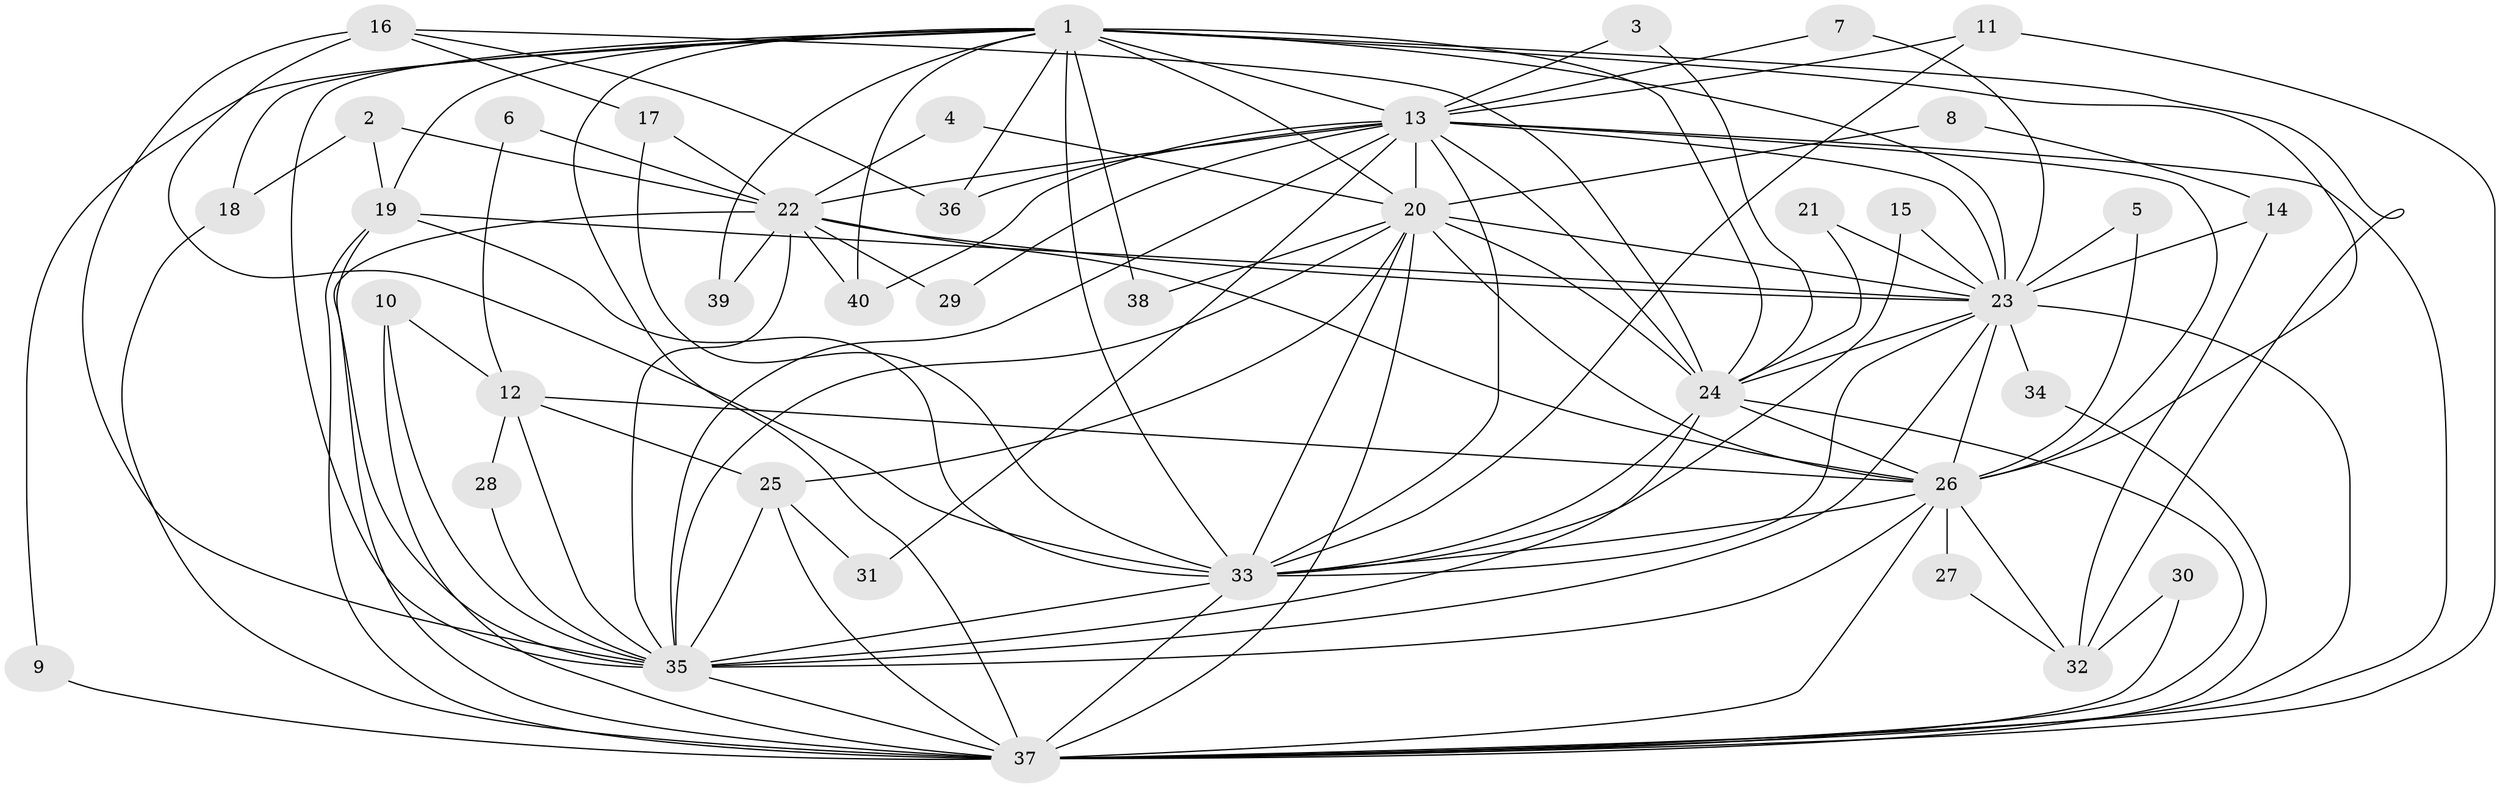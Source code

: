 // original degree distribution, {13: 0.012658227848101266, 19: 0.012658227848101266, 12: 0.012658227848101266, 18: 0.02531645569620253, 14: 0.012658227848101266, 17: 0.012658227848101266, 21: 0.012658227848101266, 20: 0.02531645569620253, 5: 0.02531645569620253, 2: 0.4810126582278481, 7: 0.012658227848101266, 4: 0.06329113924050633, 6: 0.05063291139240506, 3: 0.24050632911392406}
// Generated by graph-tools (version 1.1) at 2025/25/03/09/25 03:25:43]
// undirected, 40 vertices, 113 edges
graph export_dot {
graph [start="1"]
  node [color=gray90,style=filled];
  1;
  2;
  3;
  4;
  5;
  6;
  7;
  8;
  9;
  10;
  11;
  12;
  13;
  14;
  15;
  16;
  17;
  18;
  19;
  20;
  21;
  22;
  23;
  24;
  25;
  26;
  27;
  28;
  29;
  30;
  31;
  32;
  33;
  34;
  35;
  36;
  37;
  38;
  39;
  40;
  1 -- 9 [weight=1.0];
  1 -- 13 [weight=2.0];
  1 -- 18 [weight=1.0];
  1 -- 19 [weight=2.0];
  1 -- 20 [weight=2.0];
  1 -- 23 [weight=2.0];
  1 -- 24 [weight=3.0];
  1 -- 26 [weight=2.0];
  1 -- 32 [weight=2.0];
  1 -- 33 [weight=3.0];
  1 -- 35 [weight=2.0];
  1 -- 36 [weight=2.0];
  1 -- 37 [weight=2.0];
  1 -- 38 [weight=1.0];
  1 -- 39 [weight=1.0];
  1 -- 40 [weight=1.0];
  2 -- 18 [weight=1.0];
  2 -- 19 [weight=1.0];
  2 -- 22 [weight=1.0];
  3 -- 13 [weight=1.0];
  3 -- 24 [weight=1.0];
  4 -- 20 [weight=1.0];
  4 -- 22 [weight=1.0];
  5 -- 23 [weight=1.0];
  5 -- 26 [weight=1.0];
  6 -- 12 [weight=1.0];
  6 -- 22 [weight=1.0];
  7 -- 13 [weight=1.0];
  7 -- 23 [weight=1.0];
  8 -- 14 [weight=1.0];
  8 -- 20 [weight=1.0];
  9 -- 37 [weight=1.0];
  10 -- 12 [weight=1.0];
  10 -- 35 [weight=1.0];
  10 -- 37 [weight=1.0];
  11 -- 13 [weight=1.0];
  11 -- 33 [weight=1.0];
  11 -- 37 [weight=2.0];
  12 -- 25 [weight=1.0];
  12 -- 26 [weight=1.0];
  12 -- 28 [weight=1.0];
  12 -- 35 [weight=1.0];
  13 -- 20 [weight=2.0];
  13 -- 22 [weight=1.0];
  13 -- 23 [weight=1.0];
  13 -- 24 [weight=2.0];
  13 -- 26 [weight=1.0];
  13 -- 29 [weight=1.0];
  13 -- 31 [weight=1.0];
  13 -- 33 [weight=1.0];
  13 -- 35 [weight=1.0];
  13 -- 36 [weight=1.0];
  13 -- 37 [weight=1.0];
  13 -- 40 [weight=1.0];
  14 -- 23 [weight=2.0];
  14 -- 32 [weight=1.0];
  15 -- 23 [weight=1.0];
  15 -- 33 [weight=1.0];
  16 -- 17 [weight=1.0];
  16 -- 24 [weight=1.0];
  16 -- 33 [weight=2.0];
  16 -- 35 [weight=1.0];
  16 -- 36 [weight=1.0];
  17 -- 22 [weight=1.0];
  17 -- 33 [weight=1.0];
  18 -- 37 [weight=1.0];
  19 -- 23 [weight=1.0];
  19 -- 33 [weight=1.0];
  19 -- 35 [weight=1.0];
  19 -- 37 [weight=1.0];
  20 -- 23 [weight=1.0];
  20 -- 24 [weight=1.0];
  20 -- 25 [weight=1.0];
  20 -- 26 [weight=3.0];
  20 -- 33 [weight=2.0];
  20 -- 35 [weight=1.0];
  20 -- 37 [weight=1.0];
  20 -- 38 [weight=1.0];
  21 -- 23 [weight=1.0];
  21 -- 24 [weight=1.0];
  22 -- 23 [weight=2.0];
  22 -- 26 [weight=1.0];
  22 -- 29 [weight=1.0];
  22 -- 35 [weight=1.0];
  22 -- 37 [weight=1.0];
  22 -- 39 [weight=1.0];
  22 -- 40 [weight=1.0];
  23 -- 24 [weight=2.0];
  23 -- 26 [weight=3.0];
  23 -- 33 [weight=1.0];
  23 -- 34 [weight=1.0];
  23 -- 35 [weight=2.0];
  23 -- 37 [weight=1.0];
  24 -- 26 [weight=2.0];
  24 -- 33 [weight=1.0];
  24 -- 35 [weight=1.0];
  24 -- 37 [weight=1.0];
  25 -- 31 [weight=1.0];
  25 -- 35 [weight=1.0];
  25 -- 37 [weight=1.0];
  26 -- 27 [weight=1.0];
  26 -- 32 [weight=1.0];
  26 -- 33 [weight=2.0];
  26 -- 35 [weight=1.0];
  26 -- 37 [weight=1.0];
  27 -- 32 [weight=1.0];
  28 -- 35 [weight=1.0];
  30 -- 32 [weight=1.0];
  30 -- 37 [weight=1.0];
  33 -- 35 [weight=1.0];
  33 -- 37 [weight=1.0];
  34 -- 37 [weight=1.0];
  35 -- 37 [weight=2.0];
}
